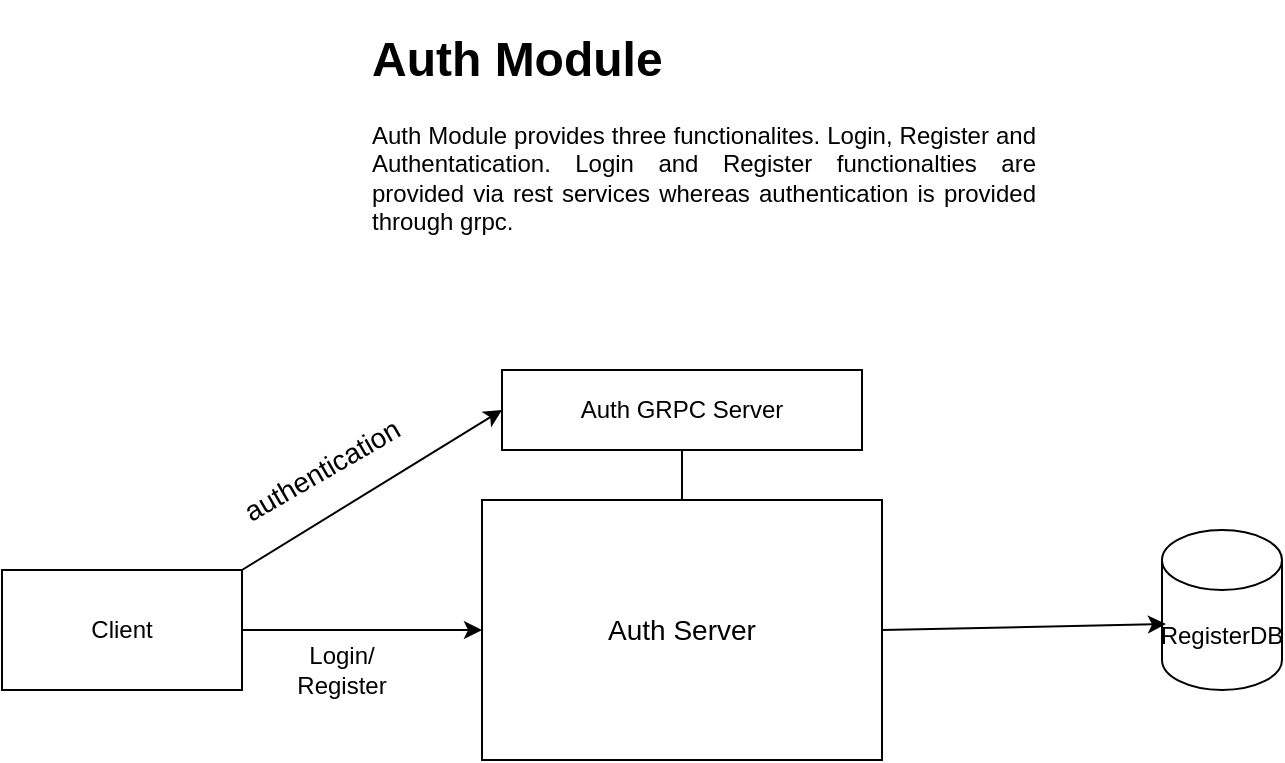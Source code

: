 <mxfile>
    <diagram id="ptuAmRV4s29zWN1-S77K" name="Page-1">
        <mxGraphModel dx="875" dy="790" grid="1" gridSize="10" guides="1" tooltips="1" connect="1" arrows="1" fold="1" page="1" pageScale="1" pageWidth="827" pageHeight="1169" math="0" shadow="0">
            <root>
                <mxCell id="0"/>
                <mxCell id="1" parent="0"/>
                <mxCell id="2" value="RegisterDB" style="shape=cylinder3;whiteSpace=wrap;html=1;boundedLbl=1;backgroundOutline=1;size=15;" vertex="1" parent="1">
                    <mxGeometry x="590" y="685" width="60" height="80" as="geometry"/>
                </mxCell>
                <mxCell id="32" style="edgeStyle=none;html=1;exitX=1;exitY=0.5;exitDx=0;exitDy=0;entryX=0.033;entryY=0.588;entryDx=0;entryDy=0;entryPerimeter=0;" edge="1" parent="1" source="6" target="2">
                    <mxGeometry relative="1" as="geometry"/>
                </mxCell>
                <mxCell id="6" value="&lt;font style=&quot;font-size: 14px&quot;&gt;Auth Server&lt;/font&gt;" style="rounded=0;whiteSpace=wrap;html=1;" vertex="1" parent="1">
                    <mxGeometry x="250" y="670" width="200" height="130" as="geometry"/>
                </mxCell>
                <mxCell id="7" style="edgeStyle=none;html=1;exitX=1;exitY=0.5;exitDx=0;exitDy=0;entryX=0;entryY=0.5;entryDx=0;entryDy=0;" edge="1" parent="1" source="9" target="6">
                    <mxGeometry relative="1" as="geometry"/>
                </mxCell>
                <mxCell id="34" style="edgeStyle=none;html=1;exitX=1;exitY=0;exitDx=0;exitDy=0;entryX=0;entryY=0.5;entryDx=0;entryDy=0;" edge="1" parent="1" source="9" target="18">
                    <mxGeometry relative="1" as="geometry"/>
                </mxCell>
                <mxCell id="9" value="Client" style="rounded=0;whiteSpace=wrap;html=1;" vertex="1" parent="1">
                    <mxGeometry x="10" y="705" width="120" height="60" as="geometry"/>
                </mxCell>
                <mxCell id="13" value="&lt;h1 style=&quot;text-align: justify&quot;&gt;Auth Module&lt;/h1&gt;&lt;div style=&quot;text-align: justify&quot;&gt;Auth Module provides three functionalites. Login, Register and Authentatication. Login and Register functionalties are provided via rest services whereas authentication is provided through grpc.&lt;/div&gt;" style="text;html=1;strokeColor=none;fillColor=none;spacing=5;spacingTop=-20;whiteSpace=wrap;overflow=hidden;rounded=0;" vertex="1" parent="1">
                    <mxGeometry x="190" y="430" width="340" height="130" as="geometry"/>
                </mxCell>
                <mxCell id="18" value="Auth GRPC Server" style="rounded=0;whiteSpace=wrap;html=1;" vertex="1" parent="1">
                    <mxGeometry x="260" y="605" width="180" height="40" as="geometry"/>
                </mxCell>
                <mxCell id="24" value="" style="endArrow=none;html=1;fontSize=14;entryX=0.5;entryY=1;entryDx=0;entryDy=0;exitX=0.5;exitY=0;exitDx=0;exitDy=0;" edge="1" parent="1" source="6" target="18">
                    <mxGeometry width="50" height="50" relative="1" as="geometry">
                        <mxPoint x="390" y="690" as="sourcePoint"/>
                        <mxPoint x="440" y="640" as="targetPoint"/>
                    </mxGeometry>
                </mxCell>
                <mxCell id="33" value="Login/&lt;br&gt;Register&lt;br&gt;" style="text;html=1;strokeColor=none;fillColor=none;align=center;verticalAlign=middle;whiteSpace=wrap;rounded=0;" vertex="1" parent="1">
                    <mxGeometry x="150" y="740" width="60" height="30" as="geometry"/>
                </mxCell>
                <mxCell id="35" value="&lt;font style=&quot;font-size: 14px&quot;&gt;authentication&lt;/font&gt;" style="text;html=1;strokeColor=none;fillColor=none;align=center;verticalAlign=middle;whiteSpace=wrap;rounded=0;rotation=-30;" vertex="1" parent="1">
                    <mxGeometry x="140" y="640" width="60" height="30" as="geometry"/>
                </mxCell>
            </root>
        </mxGraphModel>
    </diagram>
</mxfile>